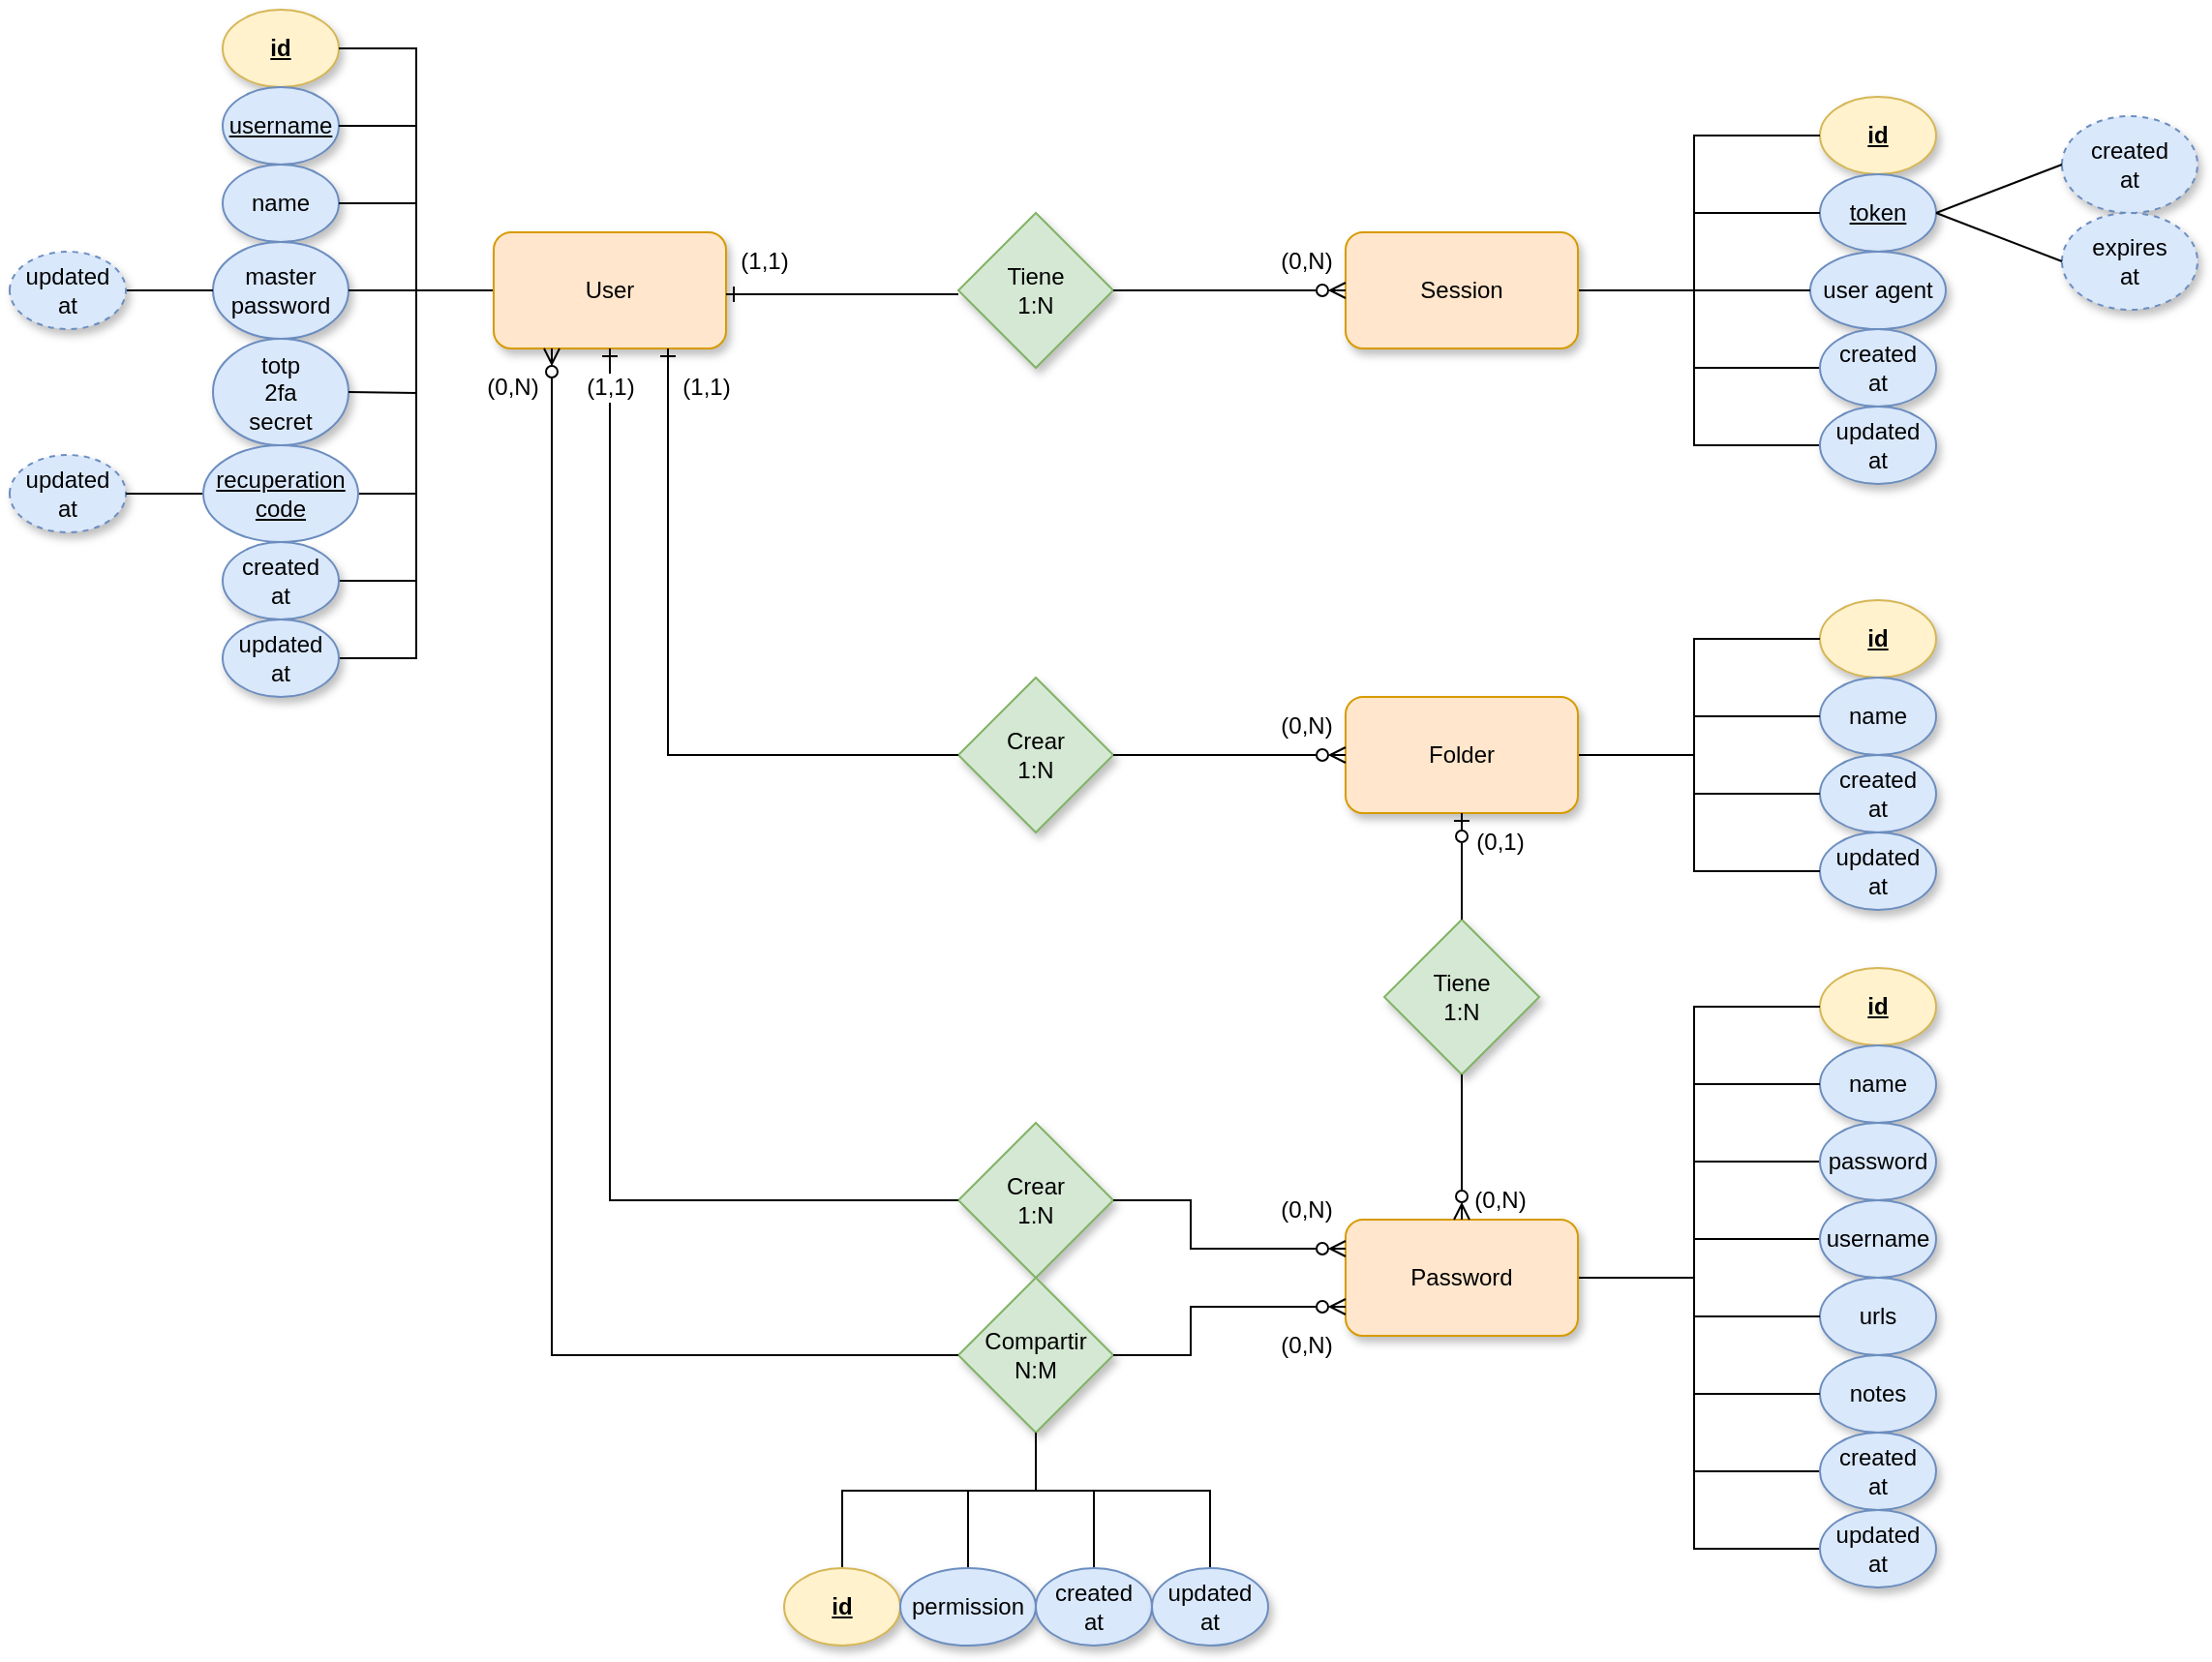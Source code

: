 <mxfile version="26.2.13">
  <diagram name="Página-1" id="HhtQjIhKFEfLpziX8jUD">
    <mxGraphModel dx="3385" dy="1362" grid="1" gridSize="10" guides="1" tooltips="1" connect="1" arrows="1" fold="1" page="1" pageScale="1" pageWidth="827" pageHeight="1169" background="light-dark(#FFFFFF,#121212)" math="0" shadow="0">
      <root>
        <mxCell id="0" />
        <mxCell id="1" parent="0" />
        <mxCell id="uKW5IKUN8tZTgDCjG-Rx-1" value="id" style="ellipse;whiteSpace=wrap;html=1;fontStyle=5;fillColor=#fff2cc;strokeColor=#d6b656;shadow=1;" parent="1" vertex="1">
          <mxGeometry x="80" y="75" width="60" height="40" as="geometry" />
        </mxCell>
        <mxCell id="uKW5IKUN8tZTgDCjG-Rx-3" value="&lt;u&gt;username&lt;/u&gt;" style="ellipse;whiteSpace=wrap;html=1;fillColor=#dae8fc;strokeColor=#6c8ebf;shadow=1;" parent="1" vertex="1">
          <mxGeometry x="80" y="115" width="60" height="40" as="geometry" />
        </mxCell>
        <mxCell id="uKW5IKUN8tZTgDCjG-Rx-4" value="name" style="ellipse;whiteSpace=wrap;html=1;fillColor=#dae8fc;strokeColor=#6c8ebf;shadow=1;" parent="1" vertex="1">
          <mxGeometry x="80" y="155" width="60" height="40" as="geometry" />
        </mxCell>
        <mxCell id="uKW5IKUN8tZTgDCjG-Rx-6" value="master&lt;div&gt;password&lt;/div&gt;" style="ellipse;whiteSpace=wrap;html=1;fillColor=#dae8fc;strokeColor=#6c8ebf;shadow=1;" parent="1" vertex="1">
          <mxGeometry x="75" y="195" width="70" height="50" as="geometry" />
        </mxCell>
        <mxCell id="uKW5IKUN8tZTgDCjG-Rx-15" style="edgeStyle=orthogonalEdgeStyle;rounded=0;orthogonalLoop=1;jettySize=auto;html=1;exitX=0;exitY=0.5;exitDx=0;exitDy=0;strokeColor=default;endArrow=none;startFill=0;" parent="1" source="uKW5IKUN8tZTgDCjG-Rx-12" edge="1">
          <mxGeometry relative="1" as="geometry">
            <mxPoint x="180" y="220" as="targetPoint" />
          </mxGeometry>
        </mxCell>
        <mxCell id="uKW5IKUN8tZTgDCjG-Rx-12" value="User" style="rounded=1;whiteSpace=wrap;html=1;fillColor=#ffe6cc;strokeColor=#d79b00;shadow=1;" parent="1" vertex="1">
          <mxGeometry x="220" y="190" width="120" height="60" as="geometry" />
        </mxCell>
        <mxCell id="uKW5IKUN8tZTgDCjG-Rx-16" value="" style="endArrow=none;html=1;rounded=0;entryX=1;entryY=0.5;entryDx=0;entryDy=0;strokeColor=default;" parent="1" target="uKW5IKUN8tZTgDCjG-Rx-1" edge="1">
          <mxGeometry width="50" height="50" relative="1" as="geometry">
            <mxPoint x="180" y="240" as="sourcePoint" />
            <mxPoint x="220" y="90" as="targetPoint" />
            <Array as="points">
              <mxPoint x="180" y="95" />
            </Array>
          </mxGeometry>
        </mxCell>
        <mxCell id="uKW5IKUN8tZTgDCjG-Rx-17" value="" style="endArrow=none;html=1;rounded=0;entryX=1;entryY=0.5;entryDx=0;entryDy=0;strokeColor=default;" parent="1" target="uKW5IKUN8tZTgDCjG-Rx-6" edge="1">
          <mxGeometry width="50" height="50" relative="1" as="geometry">
            <mxPoint x="180" y="220" as="sourcePoint" />
            <mxPoint x="440" y="30" as="targetPoint" />
            <Array as="points" />
          </mxGeometry>
        </mxCell>
        <mxCell id="uKW5IKUN8tZTgDCjG-Rx-18" value="" style="endArrow=none;html=1;rounded=0;entryX=0;entryY=0.5;entryDx=0;entryDy=0;exitX=0;exitY=0.5;exitDx=0;exitDy=0;strokeColor=default;" parent="1" source="uKW5IKUN8tZTgDCjG-Rx-6" target="YjX0jD_oHu2AztBoUwx--14" edge="1">
          <mxGeometry width="50" height="50" relative="1" as="geometry">
            <mxPoint x="180" y="240" as="sourcePoint" />
            <mxPoint x="20" y="165" as="targetPoint" />
            <Array as="points" />
          </mxGeometry>
        </mxCell>
        <mxCell id="uKW5IKUN8tZTgDCjG-Rx-19" value="" style="endArrow=none;html=1;rounded=0;entryX=1;entryY=0.5;entryDx=0;entryDy=0;strokeColor=default;" parent="1" target="uKW5IKUN8tZTgDCjG-Rx-8" edge="1">
          <mxGeometry width="50" height="50" relative="1" as="geometry">
            <mxPoint x="180" y="295" as="sourcePoint" />
            <mxPoint x="460" y="105" as="targetPoint" />
            <Array as="points">
              <mxPoint x="180" y="325" />
            </Array>
          </mxGeometry>
        </mxCell>
        <mxCell id="uKW5IKUN8tZTgDCjG-Rx-21" value="" style="endArrow=none;html=1;rounded=0;entryX=1;entryY=0.5;entryDx=0;entryDy=0;strokeColor=default;" parent="1" target="uKW5IKUN8tZTgDCjG-Rx-11" edge="1">
          <mxGeometry width="50" height="50" relative="1" as="geometry">
            <mxPoint x="180" y="295" as="sourcePoint" />
            <mxPoint x="230" y="385" as="targetPoint" />
            <Array as="points">
              <mxPoint x="180" y="410" />
            </Array>
          </mxGeometry>
        </mxCell>
        <mxCell id="uKW5IKUN8tZTgDCjG-Rx-22" value="" style="endArrow=none;html=1;rounded=0;entryX=1;entryY=0.5;entryDx=0;entryDy=0;strokeColor=default;" parent="1" target="uKW5IKUN8tZTgDCjG-Rx-4" edge="1">
          <mxGeometry width="50" height="50" relative="1" as="geometry">
            <mxPoint x="180" y="240" as="sourcePoint" />
            <mxPoint x="140" y="120" as="targetPoint" />
            <Array as="points">
              <mxPoint x="180" y="175" />
            </Array>
          </mxGeometry>
        </mxCell>
        <mxCell id="uKW5IKUN8tZTgDCjG-Rx-23" value="" style="endArrow=none;html=1;rounded=0;entryX=1;entryY=0.5;entryDx=0;entryDy=0;strokeColor=default;" parent="1" target="uKW5IKUN8tZTgDCjG-Rx-3" edge="1">
          <mxGeometry width="50" height="50" relative="1" as="geometry">
            <mxPoint x="180" y="240" as="sourcePoint" />
            <mxPoint x="180" y="70" as="targetPoint" />
            <Array as="points">
              <mxPoint x="180" y="135" />
            </Array>
          </mxGeometry>
        </mxCell>
        <mxCell id="uKW5IKUN8tZTgDCjG-Rx-24" value="" style="endArrow=none;html=1;rounded=0;entryX=1;entryY=0.5;entryDx=0;entryDy=0;strokeColor=default;" parent="1" target="uKW5IKUN8tZTgDCjG-Rx-10" edge="1">
          <mxGeometry width="50" height="50" relative="1" as="geometry">
            <mxPoint x="180" y="220" as="sourcePoint" />
            <mxPoint x="270" y="525" as="targetPoint" />
            <Array as="points">
              <mxPoint x="180" y="370" />
            </Array>
          </mxGeometry>
        </mxCell>
        <mxCell id="uKW5IKUN8tZTgDCjG-Rx-25" value="id" style="ellipse;whiteSpace=wrap;html=1;direction=west;fontStyle=5;fillColor=#fff2cc;strokeColor=#d6b656;shadow=1;" parent="1" vertex="1">
          <mxGeometry x="905" y="120" width="60" height="40" as="geometry" />
        </mxCell>
        <mxCell id="uKW5IKUN8tZTgDCjG-Rx-26" value="&lt;u&gt;token&lt;/u&gt;" style="ellipse;whiteSpace=wrap;html=1;direction=west;fillColor=#dae8fc;strokeColor=#6c8ebf;shadow=1;" parent="1" vertex="1">
          <mxGeometry x="905" y="160" width="60" height="40" as="geometry" />
        </mxCell>
        <mxCell id="uKW5IKUN8tZTgDCjG-Rx-27" value="&lt;div&gt;created&lt;div&gt;at&lt;/div&gt;&lt;/div&gt;" style="ellipse;whiteSpace=wrap;html=1;direction=west;fillColor=#dae8fc;strokeColor=#6c8ebf;shadow=1;dashed=1;" parent="1" vertex="1">
          <mxGeometry x="1030" y="130" width="70" height="50" as="geometry" />
        </mxCell>
        <mxCell id="uKW5IKUN8tZTgDCjG-Rx-28" value="&lt;div&gt;expires&lt;/div&gt;&lt;div&gt;at&lt;/div&gt;" style="ellipse;whiteSpace=wrap;html=1;direction=west;fillColor=#dae8fc;strokeColor=#6c8ebf;shadow=1;dashed=1;" parent="1" vertex="1">
          <mxGeometry x="1030" y="180" width="70" height="50" as="geometry" />
        </mxCell>
        <mxCell id="uKW5IKUN8tZTgDCjG-Rx-34" style="edgeStyle=orthogonalEdgeStyle;rounded=0;orthogonalLoop=1;jettySize=auto;html=1;exitX=0;exitY=0.5;exitDx=0;exitDy=0;strokeColor=default;endArrow=none;startFill=0;" parent="1" source="uKW5IKUN8tZTgDCjG-Rx-35" edge="1">
          <mxGeometry relative="1" as="geometry">
            <mxPoint x="840" y="220" as="targetPoint" />
          </mxGeometry>
        </mxCell>
        <mxCell id="uKW5IKUN8tZTgDCjG-Rx-35" value="Session" style="rounded=1;whiteSpace=wrap;html=1;direction=west;fillColor=#ffe6cc;strokeColor=#d79b00;shadow=1;" parent="1" vertex="1">
          <mxGeometry x="660" y="190" width="120" height="60" as="geometry" />
        </mxCell>
        <mxCell id="uKW5IKUN8tZTgDCjG-Rx-36" value="" style="endArrow=none;html=1;rounded=0;entryX=1;entryY=0.5;entryDx=0;entryDy=0;strokeColor=default;" parent="1" target="uKW5IKUN8tZTgDCjG-Rx-25" edge="1">
          <mxGeometry width="50" height="50" relative="1" as="geometry">
            <mxPoint x="840" y="220" as="sourcePoint" />
            <mxPoint x="880" y="90" as="targetPoint" />
            <Array as="points">
              <mxPoint x="840" y="140" />
            </Array>
          </mxGeometry>
        </mxCell>
        <mxCell id="uKW5IKUN8tZTgDCjG-Rx-37" value="" style="endArrow=none;html=1;rounded=0;entryX=1;entryY=0.5;entryDx=0;entryDy=0;exitX=0;exitY=0.5;exitDx=0;exitDy=0;strokeColor=default;" parent="1" source="uKW5IKUN8tZTgDCjG-Rx-26" target="uKW5IKUN8tZTgDCjG-Rx-28" edge="1">
          <mxGeometry width="50" height="50" relative="1" as="geometry">
            <mxPoint x="1120" y="240" as="sourcePoint" />
            <mxPoint x="1100" y="-10" as="targetPoint" />
            <Array as="points" />
          </mxGeometry>
        </mxCell>
        <mxCell id="uKW5IKUN8tZTgDCjG-Rx-41" value="" style="endArrow=none;html=1;rounded=0;entryX=1;entryY=0.5;entryDx=0;entryDy=0;strokeColor=default;" parent="1" target="uKW5IKUN8tZTgDCjG-Rx-33" edge="1">
          <mxGeometry width="50" height="50" relative="1" as="geometry">
            <mxPoint x="840" y="220" as="sourcePoint" />
            <mxPoint x="890" y="330" as="targetPoint" />
            <Array as="points">
              <mxPoint x="840" y="300" />
            </Array>
          </mxGeometry>
        </mxCell>
        <mxCell id="uKW5IKUN8tZTgDCjG-Rx-42" value="" style="endArrow=none;html=1;rounded=0;entryX=1;entryY=0.5;entryDx=0;entryDy=0;exitX=0;exitY=0.5;exitDx=0;exitDy=0;strokeColor=default;" parent="1" source="uKW5IKUN8tZTgDCjG-Rx-26" target="uKW5IKUN8tZTgDCjG-Rx-27" edge="1">
          <mxGeometry width="50" height="50" relative="1" as="geometry">
            <mxPoint x="1100" y="50" as="sourcePoint" />
            <mxPoint x="800" y="80" as="targetPoint" />
            <Array as="points" />
          </mxGeometry>
        </mxCell>
        <mxCell id="uKW5IKUN8tZTgDCjG-Rx-43" value="" style="endArrow=none;html=1;rounded=0;entryX=1;entryY=0.5;entryDx=0;entryDy=0;exitX=1;exitY=0.5;exitDx=0;exitDy=0;strokeColor=default;" parent="1" target="uKW5IKUN8tZTgDCjG-Rx-26" edge="1">
          <mxGeometry width="50" height="50" relative="1" as="geometry">
            <mxPoint x="840" y="240" as="sourcePoint" />
            <mxPoint x="840" y="70" as="targetPoint" />
            <Array as="points">
              <mxPoint x="840" y="220" />
              <mxPoint x="840" y="180" />
            </Array>
          </mxGeometry>
        </mxCell>
        <mxCell id="uKW5IKUN8tZTgDCjG-Rx-44" value="" style="endArrow=none;html=1;rounded=0;entryX=1;entryY=0.5;entryDx=0;entryDy=0;strokeColor=default;" parent="1" target="uKW5IKUN8tZTgDCjG-Rx-32" edge="1">
          <mxGeometry width="50" height="50" relative="1" as="geometry">
            <mxPoint x="840" y="260" as="sourcePoint" />
            <mxPoint x="930" y="470" as="targetPoint" />
            <Array as="points" />
          </mxGeometry>
        </mxCell>
        <mxCell id="uKW5IKUN8tZTgDCjG-Rx-45" value="Tiene&lt;div&gt;1:N&lt;/div&gt;" style="rhombus;whiteSpace=wrap;html=1;fillColor=#d5e8d4;strokeColor=#82b366;shadow=1;" parent="1" vertex="1">
          <mxGeometry x="460" y="180" width="80" height="80" as="geometry" />
        </mxCell>
        <mxCell id="uKW5IKUN8tZTgDCjG-Rx-46" value="" style="endArrow=ERone;html=1;rounded=0;entryX=1;entryY=0.5;entryDx=0;entryDy=0;endFill=0;strokeColor=default;" parent="1" edge="1">
          <mxGeometry width="50" height="50" relative="1" as="geometry">
            <mxPoint x="460" y="222.0" as="sourcePoint" />
            <mxPoint x="340" y="222.0" as="targetPoint" />
          </mxGeometry>
        </mxCell>
        <mxCell id="uKW5IKUN8tZTgDCjG-Rx-48" value="" style="endArrow=ERzeroToMany;html=1;rounded=0;entryX=1;entryY=0.5;entryDx=0;entryDy=0;exitX=1;exitY=0.5;exitDx=0;exitDy=0;endFill=0;strokeColor=default;" parent="1" source="uKW5IKUN8tZTgDCjG-Rx-45" target="uKW5IKUN8tZTgDCjG-Rx-35" edge="1">
          <mxGeometry width="50" height="50" relative="1" as="geometry">
            <mxPoint x="470" y="230" as="sourcePoint" />
            <mxPoint x="350" y="230" as="targetPoint" />
          </mxGeometry>
        </mxCell>
        <mxCell id="uKW5IKUN8tZTgDCjG-Rx-50" value="(0,N)" style="text;html=1;align=center;verticalAlign=middle;whiteSpace=wrap;rounded=0;" parent="1" vertex="1">
          <mxGeometry x="610" y="190" width="60" height="30" as="geometry" />
        </mxCell>
        <mxCell id="uKW5IKUN8tZTgDCjG-Rx-52" value="id" style="ellipse;whiteSpace=wrap;html=1;direction=west;fontStyle=5;fillColor=#fff2cc;strokeColor=#d6b656;shadow=1;" parent="1" vertex="1">
          <mxGeometry x="905" y="380" width="60" height="40" as="geometry" />
        </mxCell>
        <mxCell id="uKW5IKUN8tZTgDCjG-Rx-53" value="name" style="ellipse;whiteSpace=wrap;html=1;direction=west;fillColor=#dae8fc;strokeColor=#6c8ebf;shadow=1;" parent="1" vertex="1">
          <mxGeometry x="905" y="420" width="60" height="40" as="geometry" />
        </mxCell>
        <mxCell id="uKW5IKUN8tZTgDCjG-Rx-56" value="created&lt;div&gt;at&lt;/div&gt;" style="ellipse;whiteSpace=wrap;html=1;direction=west;fillColor=#dae8fc;strokeColor=#6c8ebf;shadow=1;" parent="1" vertex="1">
          <mxGeometry x="905" y="460" width="60" height="40" as="geometry" />
        </mxCell>
        <mxCell id="uKW5IKUN8tZTgDCjG-Rx-57" value="updated&lt;div&gt;at&lt;/div&gt;" style="ellipse;whiteSpace=wrap;html=1;direction=west;fillColor=#dae8fc;strokeColor=#6c8ebf;shadow=1;" parent="1" vertex="1">
          <mxGeometry x="905" y="500" width="60" height="40" as="geometry" />
        </mxCell>
        <mxCell id="uKW5IKUN8tZTgDCjG-Rx-58" style="edgeStyle=orthogonalEdgeStyle;rounded=0;orthogonalLoop=1;jettySize=auto;html=1;exitX=0;exitY=0.5;exitDx=0;exitDy=0;strokeColor=default;endArrow=none;startFill=0;" parent="1" source="uKW5IKUN8tZTgDCjG-Rx-59" edge="1">
          <mxGeometry relative="1" as="geometry">
            <mxPoint x="840" y="460" as="targetPoint" />
          </mxGeometry>
        </mxCell>
        <mxCell id="uKW5IKUN8tZTgDCjG-Rx-59" value="Folder" style="rounded=1;whiteSpace=wrap;html=1;direction=west;fillColor=#ffe6cc;strokeColor=#d79b00;shadow=1;" parent="1" vertex="1">
          <mxGeometry x="660" y="430" width="120" height="60" as="geometry" />
        </mxCell>
        <mxCell id="uKW5IKUN8tZTgDCjG-Rx-60" value="" style="endArrow=none;html=1;rounded=0;entryX=1;entryY=0.5;entryDx=0;entryDy=0;exitX=1;exitY=0.5;exitDx=0;exitDy=0;strokeColor=default;" parent="1" target="uKW5IKUN8tZTgDCjG-Rx-52" edge="1">
          <mxGeometry width="50" height="50" relative="1" as="geometry">
            <mxPoint x="840" y="480" as="sourcePoint" />
            <mxPoint x="880" y="330" as="targetPoint" />
            <Array as="points">
              <mxPoint x="840" y="400" />
            </Array>
          </mxGeometry>
        </mxCell>
        <mxCell id="uKW5IKUN8tZTgDCjG-Rx-62" value="" style="endArrow=none;html=1;rounded=0;entryX=1;entryY=0.5;entryDx=0;entryDy=0;exitX=1;exitY=0.5;exitDx=0;exitDy=0;strokeColor=default;" parent="1" target="uKW5IKUN8tZTgDCjG-Rx-57" edge="1">
          <mxGeometry width="50" height="50" relative="1" as="geometry">
            <mxPoint x="840" y="480" as="sourcePoint" />
            <mxPoint x="890" y="570" as="targetPoint" />
            <Array as="points">
              <mxPoint x="840" y="520" />
            </Array>
          </mxGeometry>
        </mxCell>
        <mxCell id="uKW5IKUN8tZTgDCjG-Rx-64" value="" style="endArrow=none;html=1;rounded=0;entryX=1;entryY=0.5;entryDx=0;entryDy=0;exitX=1;exitY=0.5;exitDx=0;exitDy=0;strokeColor=default;" parent="1" target="uKW5IKUN8tZTgDCjG-Rx-53" edge="1">
          <mxGeometry width="50" height="50" relative="1" as="geometry">
            <mxPoint x="840" y="480" as="sourcePoint" />
            <mxPoint x="840" y="310" as="targetPoint" />
            <Array as="points">
              <mxPoint x="840" y="440" />
            </Array>
          </mxGeometry>
        </mxCell>
        <mxCell id="uKW5IKUN8tZTgDCjG-Rx-65" value="" style="endArrow=none;html=1;rounded=0;entryX=1;entryY=0.5;entryDx=0;entryDy=0;exitX=1;exitY=0.5;exitDx=0;exitDy=0;strokeColor=default;" parent="1" target="uKW5IKUN8tZTgDCjG-Rx-56" edge="1">
          <mxGeometry width="50" height="50" relative="1" as="geometry">
            <mxPoint x="840" y="480" as="sourcePoint" />
            <mxPoint x="930" y="710" as="targetPoint" />
            <Array as="points" />
          </mxGeometry>
        </mxCell>
        <mxCell id="uKW5IKUN8tZTgDCjG-Rx-67" value="Crear&lt;div&gt;1:N&lt;/div&gt;" style="rhombus;whiteSpace=wrap;html=1;fillColor=#d5e8d4;strokeColor=#82b366;shadow=1;" parent="1" vertex="1">
          <mxGeometry x="460" y="420" width="80" height="80" as="geometry" />
        </mxCell>
        <mxCell id="uKW5IKUN8tZTgDCjG-Rx-68" value="" style="endArrow=ERone;html=1;rounded=0;exitX=0;exitY=0.5;exitDx=0;exitDy=0;entryX=0.75;entryY=1;entryDx=0;entryDy=0;endFill=0;strokeColor=default;" parent="1" source="uKW5IKUN8tZTgDCjG-Rx-67" target="uKW5IKUN8tZTgDCjG-Rx-12" edge="1">
          <mxGeometry width="50" height="50" relative="1" as="geometry">
            <mxPoint x="470" y="230" as="sourcePoint" />
            <mxPoint x="220" y="300" as="targetPoint" />
            <Array as="points">
              <mxPoint x="310" y="460" />
            </Array>
          </mxGeometry>
        </mxCell>
        <mxCell id="uKW5IKUN8tZTgDCjG-Rx-70" value="" style="endArrow=ERzeroToMany;html=1;rounded=0;exitX=1;exitY=0.5;exitDx=0;exitDy=0;entryX=1;entryY=0.5;entryDx=0;entryDy=0;endFill=0;strokeColor=default;" parent="1" source="uKW5IKUN8tZTgDCjG-Rx-67" target="uKW5IKUN8tZTgDCjG-Rx-59" edge="1">
          <mxGeometry width="50" height="50" relative="1" as="geometry">
            <mxPoint x="550" y="190" as="sourcePoint" />
            <mxPoint x="630" y="460" as="targetPoint" />
          </mxGeometry>
        </mxCell>
        <mxCell id="uKW5IKUN8tZTgDCjG-Rx-72" value="(0,N)" style="text;html=1;align=center;verticalAlign=middle;whiteSpace=wrap;rounded=0;" parent="1" vertex="1">
          <mxGeometry x="610" y="430" width="60" height="30" as="geometry" />
        </mxCell>
        <mxCell id="uKW5IKUN8tZTgDCjG-Rx-73" value="id" style="ellipse;whiteSpace=wrap;html=1;direction=west;fontStyle=5;fillColor=#fff2cc;strokeColor=#d6b656;shadow=1;" parent="1" vertex="1">
          <mxGeometry x="905" y="570" width="60" height="40" as="geometry" />
        </mxCell>
        <mxCell id="uKW5IKUN8tZTgDCjG-Rx-74" value="name" style="ellipse;whiteSpace=wrap;html=1;direction=west;fillColor=#dae8fc;strokeColor=#6c8ebf;shadow=1;" parent="1" vertex="1">
          <mxGeometry x="905" y="610" width="60" height="40" as="geometry" />
        </mxCell>
        <mxCell id="uKW5IKUN8tZTgDCjG-Rx-79" style="edgeStyle=orthogonalEdgeStyle;rounded=0;orthogonalLoop=1;jettySize=auto;html=1;exitX=0;exitY=0.5;exitDx=0;exitDy=0;strokeColor=default;endArrow=none;startFill=0;" parent="1" source="uKW5IKUN8tZTgDCjG-Rx-80" edge="1">
          <mxGeometry relative="1" as="geometry">
            <mxPoint x="840" y="730" as="targetPoint" />
          </mxGeometry>
        </mxCell>
        <mxCell id="uKW5IKUN8tZTgDCjG-Rx-80" value="Password" style="rounded=1;whiteSpace=wrap;html=1;direction=west;fillColor=#ffe6cc;strokeColor=#d79b00;shadow=1;" parent="1" vertex="1">
          <mxGeometry x="660" y="700" width="120" height="60" as="geometry" />
        </mxCell>
        <mxCell id="uKW5IKUN8tZTgDCjG-Rx-81" value="" style="endArrow=none;html=1;rounded=0;entryX=1;entryY=0.5;entryDx=0;entryDy=0;exitX=1;exitY=0.5;exitDx=0;exitDy=0;strokeColor=default;" parent="1" target="uKW5IKUN8tZTgDCjG-Rx-73" edge="1">
          <mxGeometry width="50" height="50" relative="1" as="geometry">
            <mxPoint x="840" y="750" as="sourcePoint" />
            <mxPoint x="880" y="600" as="targetPoint" />
            <Array as="points">
              <mxPoint x="840" y="590" />
            </Array>
          </mxGeometry>
        </mxCell>
        <mxCell id="uKW5IKUN8tZTgDCjG-Rx-82" value="" style="endArrow=none;html=1;rounded=0;entryX=1;entryY=0.5;entryDx=0;entryDy=0;strokeColor=default;" parent="1" target="uKW5IKUN8tZTgDCjG-Rx-105" edge="1">
          <mxGeometry width="50" height="50" relative="1" as="geometry">
            <mxPoint x="840" y="710" as="sourcePoint" />
            <mxPoint x="900.0" y="755" as="targetPoint" />
            <Array as="points" />
          </mxGeometry>
        </mxCell>
        <mxCell id="uKW5IKUN8tZTgDCjG-Rx-83" value="" style="endArrow=none;html=1;rounded=0;entryX=1;entryY=0.5;entryDx=0;entryDy=0;exitX=1;exitY=0.5;exitDx=0;exitDy=0;strokeColor=default;" parent="1" target="uKW5IKUN8tZTgDCjG-Rx-78" edge="1">
          <mxGeometry width="50" height="50" relative="1" as="geometry">
            <mxPoint x="840" y="750" as="sourcePoint" />
            <mxPoint x="890" y="840" as="targetPoint" />
            <Array as="points">
              <mxPoint x="840" y="870" />
            </Array>
          </mxGeometry>
        </mxCell>
        <mxCell id="uKW5IKUN8tZTgDCjG-Rx-84" value="" style="endArrow=none;html=1;rounded=0;entryX=1;entryY=0.5;entryDx=0;entryDy=0;exitX=1;exitY=0.5;exitDx=0;exitDy=0;strokeColor=default;" parent="1" target="uKW5IKUN8tZTgDCjG-Rx-104" edge="1">
          <mxGeometry width="50" height="50" relative="1" as="geometry">
            <mxPoint x="840" y="750" as="sourcePoint" />
            <mxPoint x="900.0" y="705" as="targetPoint" />
            <Array as="points">
              <mxPoint x="840" y="670" />
            </Array>
          </mxGeometry>
        </mxCell>
        <mxCell id="uKW5IKUN8tZTgDCjG-Rx-85" value="" style="endArrow=none;html=1;rounded=0;entryX=1;entryY=0.5;entryDx=0;entryDy=0;exitX=1;exitY=0.5;exitDx=0;exitDy=0;strokeColor=default;" parent="1" target="uKW5IKUN8tZTgDCjG-Rx-74" edge="1">
          <mxGeometry width="50" height="50" relative="1" as="geometry">
            <mxPoint x="840" y="750" as="sourcePoint" />
            <mxPoint x="840" y="580" as="targetPoint" />
            <Array as="points">
              <mxPoint x="840" y="630" />
            </Array>
          </mxGeometry>
        </mxCell>
        <mxCell id="uKW5IKUN8tZTgDCjG-Rx-86" value="" style="endArrow=none;html=1;rounded=0;entryX=1;entryY=0.5;entryDx=0;entryDy=0;exitX=1;exitY=0.5;exitDx=0;exitDy=0;strokeColor=default;" parent="1" target="uKW5IKUN8tZTgDCjG-Rx-77" edge="1">
          <mxGeometry width="50" height="50" relative="1" as="geometry">
            <mxPoint x="840" y="750" as="sourcePoint" />
            <mxPoint x="930" y="980" as="targetPoint" />
            <Array as="points">
              <mxPoint x="840" y="830" />
            </Array>
          </mxGeometry>
        </mxCell>
        <mxCell id="uKW5IKUN8tZTgDCjG-Rx-87" value="Crear&lt;div&gt;1:N&lt;/div&gt;" style="rhombus;whiteSpace=wrap;html=1;fillColor=#d5e8d4;strokeColor=#82b366;shadow=1;" parent="1" vertex="1">
          <mxGeometry x="460" y="650" width="80" height="80" as="geometry" />
        </mxCell>
        <mxCell id="uKW5IKUN8tZTgDCjG-Rx-88" value="" style="endArrow=ERone;html=1;rounded=0;exitX=0;exitY=0.5;exitDx=0;exitDy=0;entryX=0.5;entryY=1;entryDx=0;entryDy=0;endFill=0;strokeColor=default;" parent="1" source="uKW5IKUN8tZTgDCjG-Rx-87" target="uKW5IKUN8tZTgDCjG-Rx-12" edge="1">
          <mxGeometry width="50" height="50" relative="1" as="geometry">
            <mxPoint x="470" y="470" as="sourcePoint" />
            <mxPoint x="320" y="260" as="targetPoint" />
            <Array as="points">
              <mxPoint x="280" y="690" />
            </Array>
          </mxGeometry>
        </mxCell>
        <mxCell id="YjX0jD_oHu2AztBoUwx--20" value="&lt;font style=&quot;font-size: 12px;&quot;&gt;(1,1)&lt;/font&gt;" style="edgeLabel;html=1;align=center;verticalAlign=middle;resizable=0;points=[];" parent="uKW5IKUN8tZTgDCjG-Rx-88" vertex="1" connectable="0">
          <mxGeometry x="0.926" relative="1" as="geometry">
            <mxPoint y="-3" as="offset" />
          </mxGeometry>
        </mxCell>
        <mxCell id="uKW5IKUN8tZTgDCjG-Rx-98" value="" style="endArrow=ERzeroToMany;html=1;rounded=0;exitX=1;exitY=0.5;exitDx=0;exitDy=0;entryX=1;entryY=0.75;entryDx=0;entryDy=0;endFill=0;strokeColor=default;" parent="1" source="uKW5IKUN8tZTgDCjG-Rx-87" target="uKW5IKUN8tZTgDCjG-Rx-80" edge="1">
          <mxGeometry width="50" height="50" relative="1" as="geometry">
            <mxPoint x="550" y="500" as="sourcePoint" />
            <mxPoint x="670" y="500" as="targetPoint" />
            <Array as="points">
              <mxPoint x="580" y="690" />
              <mxPoint x="580" y="715" />
            </Array>
          </mxGeometry>
        </mxCell>
        <mxCell id="uKW5IKUN8tZTgDCjG-Rx-100" value="(0,N)" style="text;html=1;align=center;verticalAlign=middle;whiteSpace=wrap;rounded=0;" parent="1" vertex="1">
          <mxGeometry x="610" y="680" width="60" height="30" as="geometry" />
        </mxCell>
        <mxCell id="uKW5IKUN8tZTgDCjG-Rx-104" value="password" style="ellipse;whiteSpace=wrap;html=1;direction=west;fillColor=#dae8fc;strokeColor=#6c8ebf;shadow=1;" parent="1" vertex="1">
          <mxGeometry x="905" y="650" width="60" height="40" as="geometry" />
        </mxCell>
        <mxCell id="uKW5IKUN8tZTgDCjG-Rx-105" value="username" style="ellipse;whiteSpace=wrap;html=1;direction=west;fillColor=#dae8fc;strokeColor=#6c8ebf;shadow=1;" parent="1" vertex="1">
          <mxGeometry x="905" y="690" width="60" height="40" as="geometry" />
        </mxCell>
        <mxCell id="uKW5IKUN8tZTgDCjG-Rx-106" value="urls" style="ellipse;whiteSpace=wrap;html=1;direction=west;fillColor=#dae8fc;strokeColor=#6c8ebf;shadow=1;" parent="1" vertex="1">
          <mxGeometry x="905" y="730" width="60" height="40" as="geometry" />
        </mxCell>
        <mxCell id="uKW5IKUN8tZTgDCjG-Rx-107" value="notes" style="ellipse;whiteSpace=wrap;html=1;direction=west;fillColor=#dae8fc;strokeColor=#6c8ebf;shadow=1;" parent="1" vertex="1">
          <mxGeometry x="905" y="770" width="60" height="40" as="geometry" />
        </mxCell>
        <mxCell id="uKW5IKUN8tZTgDCjG-Rx-108" value="" style="endArrow=none;html=1;rounded=0;entryX=1;entryY=0.5;entryDx=0;entryDy=0;strokeColor=default;" parent="1" target="uKW5IKUN8tZTgDCjG-Rx-106" edge="1">
          <mxGeometry width="50" height="50" relative="1" as="geometry">
            <mxPoint x="840" y="750" as="sourcePoint" />
            <mxPoint x="915" y="720" as="targetPoint" />
            <Array as="points" />
          </mxGeometry>
        </mxCell>
        <mxCell id="uKW5IKUN8tZTgDCjG-Rx-109" value="" style="endArrow=none;html=1;rounded=0;entryX=1;entryY=0.5;entryDx=0;entryDy=0;strokeColor=default;" parent="1" target="uKW5IKUN8tZTgDCjG-Rx-107" edge="1">
          <mxGeometry width="50" height="50" relative="1" as="geometry">
            <mxPoint x="840" y="790" as="sourcePoint" />
            <mxPoint x="915" y="760" as="targetPoint" />
            <Array as="points" />
          </mxGeometry>
        </mxCell>
        <mxCell id="YjX0jD_oHu2AztBoUwx--1" value="Tiene&lt;div&gt;1:N&lt;/div&gt;" style="rhombus;whiteSpace=wrap;html=1;fillColor=#d5e8d4;strokeColor=#82b366;shadow=1;" parent="1" vertex="1">
          <mxGeometry x="680" y="545" width="80" height="80" as="geometry" />
        </mxCell>
        <mxCell id="YjX0jD_oHu2AztBoUwx--2" value="" style="endArrow=ERzeroToOne;html=1;rounded=0;exitX=0.5;exitY=0;exitDx=0;exitDy=0;entryX=0.5;entryY=0;entryDx=0;entryDy=0;endFill=0;strokeColor=default;" parent="1" source="YjX0jD_oHu2AztBoUwx--1" target="uKW5IKUN8tZTgDCjG-Rx-59" edge="1">
          <mxGeometry width="50" height="50" relative="1" as="geometry">
            <mxPoint x="460" y="560" as="sourcePoint" />
            <mxPoint x="580" y="560" as="targetPoint" />
          </mxGeometry>
        </mxCell>
        <mxCell id="YjX0jD_oHu2AztBoUwx--3" value="" style="endArrow=none;html=1;rounded=0;exitX=0.5;exitY=1;exitDx=0;exitDy=0;entryX=0.5;entryY=1;entryDx=0;entryDy=0;startArrow=ERzeroToMany;startFill=0;strokeColor=default;" parent="1" source="uKW5IKUN8tZTgDCjG-Rx-80" target="YjX0jD_oHu2AztBoUwx--1" edge="1">
          <mxGeometry width="50" height="50" relative="1" as="geometry">
            <mxPoint x="470" y="570" as="sourcePoint" />
            <mxPoint x="590" y="570" as="targetPoint" />
          </mxGeometry>
        </mxCell>
        <mxCell id="YjX0jD_oHu2AztBoUwx--4" value="(0,N)" style="text;html=1;align=center;verticalAlign=middle;whiteSpace=wrap;rounded=0;" parent="1" vertex="1">
          <mxGeometry x="710" y="675" width="60" height="30" as="geometry" />
        </mxCell>
        <mxCell id="YjX0jD_oHu2AztBoUwx--5" value="(0,1)" style="text;html=1;align=center;verticalAlign=middle;whiteSpace=wrap;rounded=0;" parent="1" vertex="1">
          <mxGeometry x="710" y="490" width="60" height="30" as="geometry" />
        </mxCell>
        <mxCell id="YjX0jD_oHu2AztBoUwx--7" value="Compartir&lt;div&gt;N:M&lt;/div&gt;" style="rhombus;whiteSpace=wrap;html=1;fillColor=#d5e8d4;strokeColor=#82b366;shadow=1;" parent="1" vertex="1">
          <mxGeometry x="460" y="730" width="80" height="80" as="geometry" />
        </mxCell>
        <mxCell id="YjX0jD_oHu2AztBoUwx--9" value="" style="endArrow=ERzeroToMany;html=1;rounded=0;exitX=1;exitY=0.5;exitDx=0;exitDy=0;entryX=1;entryY=0.25;entryDx=0;entryDy=0;endFill=0;strokeColor=default;" parent="1" source="YjX0jD_oHu2AztBoUwx--7" target="uKW5IKUN8tZTgDCjG-Rx-80" edge="1">
          <mxGeometry width="50" height="50" relative="1" as="geometry">
            <mxPoint x="550" y="700" as="sourcePoint" />
            <mxPoint x="670" y="725" as="targetPoint" />
            <Array as="points">
              <mxPoint x="580" y="770" />
              <mxPoint x="580" y="745" />
            </Array>
          </mxGeometry>
        </mxCell>
        <mxCell id="YjX0jD_oHu2AztBoUwx--10" value="" style="endArrow=ERzeroToMany;html=1;rounded=0;exitX=0;exitY=0.5;exitDx=0;exitDy=0;entryX=0.25;entryY=1;entryDx=0;entryDy=0;endFill=0;strokeColor=default;" parent="1" source="YjX0jD_oHu2AztBoUwx--7" target="uKW5IKUN8tZTgDCjG-Rx-12" edge="1">
          <mxGeometry width="50" height="50" relative="1" as="geometry">
            <mxPoint x="420" y="720" as="sourcePoint" />
            <mxPoint x="240" y="280" as="targetPoint" />
            <Array as="points">
              <mxPoint x="250" y="770" />
            </Array>
          </mxGeometry>
        </mxCell>
        <mxCell id="YjX0jD_oHu2AztBoUwx--11" value="(0,N)" style="text;html=1;align=center;verticalAlign=middle;whiteSpace=wrap;rounded=0;shadow=0;" parent="1" vertex="1">
          <mxGeometry x="610" y="750" width="60" height="30" as="geometry" />
        </mxCell>
        <mxCell id="YjX0jD_oHu2AztBoUwx--14" value="updated&lt;div&gt;at&lt;/div&gt;" style="ellipse;whiteSpace=wrap;html=1;direction=west;fillColor=#dae8fc;strokeColor=#6c8ebf;shadow=1;dashed=1;" parent="1" vertex="1">
          <mxGeometry x="-30" y="200" width="60" height="40" as="geometry" />
        </mxCell>
        <mxCell id="YjX0jD_oHu2AztBoUwx--16" value="updated&lt;div&gt;at&lt;/div&gt;" style="ellipse;whiteSpace=wrap;html=1;direction=west;fillColor=#dae8fc;strokeColor=#6c8ebf;shadow=1;dashed=1;" parent="1" vertex="1">
          <mxGeometry x="-30" y="305" width="60" height="40" as="geometry" />
        </mxCell>
        <mxCell id="YjX0jD_oHu2AztBoUwx--17" value="" style="endArrow=none;html=1;rounded=0;entryX=0;entryY=0.5;entryDx=0;entryDy=0;exitX=0;exitY=0.5;exitDx=0;exitDy=0;strokeColor=default;" parent="1" source="uKW5IKUN8tZTgDCjG-Rx-8" target="YjX0jD_oHu2AztBoUwx--16" edge="1">
          <mxGeometry width="50" height="50" relative="1" as="geometry">
            <mxPoint x="85" y="285" as="sourcePoint" />
            <mxPoint x="40" y="285" as="targetPoint" />
            <Array as="points" />
          </mxGeometry>
        </mxCell>
        <mxCell id="YjX0jD_oHu2AztBoUwx--23" value="(1,1)" style="text;html=1;align=center;verticalAlign=middle;whiteSpace=wrap;rounded=0;" parent="1" vertex="1">
          <mxGeometry x="300" y="255" width="60" height="30" as="geometry" />
        </mxCell>
        <mxCell id="YjX0jD_oHu2AztBoUwx--24" value="(1,1)" style="text;html=1;align=center;verticalAlign=middle;whiteSpace=wrap;rounded=0;" parent="1" vertex="1">
          <mxGeometry x="330" y="190" width="60" height="30" as="geometry" />
        </mxCell>
        <mxCell id="YjX0jD_oHu2AztBoUwx--25" value="(0,N)" style="text;html=1;align=center;verticalAlign=middle;whiteSpace=wrap;rounded=0;" parent="1" vertex="1">
          <mxGeometry x="200" y="255" width="60" height="30" as="geometry" />
        </mxCell>
        <mxCell id="LC9g6RfBAbIn-uIwuaNV-33" value="" style="endArrow=none;html=1;rounded=0;exitX=0.5;exitY=1;exitDx=0;exitDy=0;strokeColor=default;" parent="1" source="YjX0jD_oHu2AztBoUwx--7" edge="1">
          <mxGeometry width="50" height="50" relative="1" as="geometry">
            <mxPoint x="850" y="720" as="sourcePoint" />
            <mxPoint x="500" y="840" as="targetPoint" />
            <Array as="points" />
          </mxGeometry>
        </mxCell>
        <mxCell id="LC9g6RfBAbIn-uIwuaNV-37" value="" style="endArrow=none;html=1;rounded=0;entryX=0.5;entryY=1;entryDx=0;entryDy=0;strokeColor=default;" parent="1" target="LC9g6RfBAbIn-uIwuaNV-41" edge="1">
          <mxGeometry width="50" height="50" relative="1" as="geometry">
            <mxPoint x="500" y="840" as="sourcePoint" />
            <mxPoint x="400" y="880" as="targetPoint" />
            <Array as="points">
              <mxPoint x="400" y="840" />
            </Array>
          </mxGeometry>
        </mxCell>
        <mxCell id="LC9g6RfBAbIn-uIwuaNV-38" value="" style="endArrow=none;html=1;rounded=0;entryX=0.5;entryY=1;entryDx=0;entryDy=0;strokeColor=default;" parent="1" target="LC9g6RfBAbIn-uIwuaNV-32" edge="1">
          <mxGeometry width="50" height="50" relative="1" as="geometry">
            <mxPoint x="500" y="840" as="sourcePoint" />
            <mxPoint x="520" y="860" as="targetPoint" />
            <Array as="points">
              <mxPoint x="465" y="840" />
            </Array>
          </mxGeometry>
        </mxCell>
        <mxCell id="LC9g6RfBAbIn-uIwuaNV-39" value="" style="endArrow=none;html=1;rounded=0;entryX=0.5;entryY=1;entryDx=0;entryDy=0;strokeColor=default;" parent="1" target="LC9g6RfBAbIn-uIwuaNV-35" edge="1">
          <mxGeometry width="50" height="50" relative="1" as="geometry">
            <mxPoint x="500" y="840" as="sourcePoint" />
            <mxPoint x="475" y="890" as="targetPoint" />
            <Array as="points">
              <mxPoint x="530" y="840" />
            </Array>
          </mxGeometry>
        </mxCell>
        <mxCell id="LC9g6RfBAbIn-uIwuaNV-40" value="" style="endArrow=none;html=1;rounded=0;entryX=0.5;entryY=1;entryDx=0;entryDy=0;strokeColor=default;" parent="1" target="LC9g6RfBAbIn-uIwuaNV-36" edge="1">
          <mxGeometry width="50" height="50" relative="1" as="geometry">
            <mxPoint x="500" y="840" as="sourcePoint" />
            <mxPoint x="540" y="890" as="targetPoint" />
            <Array as="points">
              <mxPoint x="590" y="840" />
            </Array>
          </mxGeometry>
        </mxCell>
        <mxCell id="LC9g6RfBAbIn-uIwuaNV-41" value="id" style="ellipse;whiteSpace=wrap;html=1;direction=west;fontStyle=5;fillColor=#fff2cc;strokeColor=#d6b656;shadow=1;" parent="1" vertex="1">
          <mxGeometry x="370" y="880" width="60" height="40" as="geometry" />
        </mxCell>
        <mxCell id="LC9g6RfBAbIn-uIwuaNV-32" value="permission" style="ellipse;whiteSpace=wrap;html=1;direction=west;fillColor=#dae8fc;strokeColor=#6c8ebf;shadow=1;" parent="1" vertex="1">
          <mxGeometry x="430" y="880" width="70" height="40" as="geometry" />
        </mxCell>
        <mxCell id="LC9g6RfBAbIn-uIwuaNV-35" value="created&lt;div&gt;at&lt;/div&gt;" style="ellipse;whiteSpace=wrap;html=1;direction=west;fillColor=#dae8fc;strokeColor=#6c8ebf;shadow=1;" parent="1" vertex="1">
          <mxGeometry x="500" y="880" width="60" height="40" as="geometry" />
        </mxCell>
        <mxCell id="LC9g6RfBAbIn-uIwuaNV-36" value="updated&lt;div&gt;at&lt;/div&gt;" style="ellipse;whiteSpace=wrap;html=1;direction=west;fillColor=#dae8fc;strokeColor=#6c8ebf;shadow=1;" parent="1" vertex="1">
          <mxGeometry x="560" y="880" width="60" height="40" as="geometry" />
        </mxCell>
        <mxCell id="uKW5IKUN8tZTgDCjG-Rx-77" value="created&lt;div&gt;at&lt;/div&gt;" style="ellipse;whiteSpace=wrap;html=1;direction=west;fillColor=#dae8fc;strokeColor=#6c8ebf;shadow=1;" parent="1" vertex="1">
          <mxGeometry x="905" y="810" width="60" height="40" as="geometry" />
        </mxCell>
        <mxCell id="uKW5IKUN8tZTgDCjG-Rx-78" value="updated&lt;div&gt;at&lt;/div&gt;" style="ellipse;whiteSpace=wrap;html=1;direction=west;fillColor=#dae8fc;strokeColor=#6c8ebf;shadow=1;" parent="1" vertex="1">
          <mxGeometry x="905" y="850" width="60" height="40" as="geometry" />
        </mxCell>
        <mxCell id="1MgP9CScL9zWQSH3QE9m-1" value="user agent" style="ellipse;whiteSpace=wrap;html=1;fillColor=#dae8fc;strokeColor=#6c8ebf;shadow=1;" parent="1" vertex="1">
          <mxGeometry x="900" y="200" width="70" height="40" as="geometry" />
        </mxCell>
        <mxCell id="uKW5IKUN8tZTgDCjG-Rx-32" value="created&lt;div&gt;at&lt;/div&gt;" style="ellipse;whiteSpace=wrap;html=1;direction=west;fillColor=#dae8fc;strokeColor=#6c8ebf;shadow=1;" parent="1" vertex="1">
          <mxGeometry x="905" y="240" width="60" height="40" as="geometry" />
        </mxCell>
        <mxCell id="uKW5IKUN8tZTgDCjG-Rx-33" value="updated&lt;div&gt;at&lt;/div&gt;" style="ellipse;whiteSpace=wrap;html=1;direction=west;fillColor=#dae8fc;strokeColor=#6c8ebf;shadow=1;" parent="1" vertex="1">
          <mxGeometry x="905" y="280" width="60" height="40" as="geometry" />
        </mxCell>
        <mxCell id="GxYxsYi6kaWs8qBzHSwb-1" value="" style="endArrow=none;html=1;rounded=0;entryX=0;entryY=0.5;entryDx=0;entryDy=0;strokeColor=default;" parent="1" target="1MgP9CScL9zWQSH3QE9m-1" edge="1">
          <mxGeometry width="50" height="50" relative="1" as="geometry">
            <mxPoint x="840" y="220" as="sourcePoint" />
            <mxPoint x="915" y="330" as="targetPoint" />
            <Array as="points" />
          </mxGeometry>
        </mxCell>
        <mxCell id="VAyvjMSVb1vTu0FktA3v-2" value="totp&lt;br&gt;&lt;div&gt;2fa&lt;/div&gt;&lt;div&gt;secret&lt;/div&gt;" style="ellipse;whiteSpace=wrap;html=1;fillColor=#dae8fc;strokeColor=#6c8ebf;shadow=1;" vertex="1" parent="1">
          <mxGeometry x="75" y="245" width="70" height="55" as="geometry" />
        </mxCell>
        <mxCell id="VAyvjMSVb1vTu0FktA3v-4" value="" style="endArrow=none;html=1;rounded=0;entryX=1;entryY=0.5;entryDx=0;entryDy=0;strokeColor=default;" edge="1" parent="1" target="VAyvjMSVb1vTu0FktA3v-2">
          <mxGeometry width="50" height="50" relative="1" as="geometry">
            <mxPoint x="180" y="220" as="sourcePoint" />
            <mxPoint x="150" y="380" as="targetPoint" />
            <Array as="points">
              <mxPoint x="180" y="273" />
            </Array>
          </mxGeometry>
        </mxCell>
        <mxCell id="uKW5IKUN8tZTgDCjG-Rx-8" value="&lt;u&gt;recuperation&lt;/u&gt;&lt;div&gt;&lt;u&gt;code&lt;/u&gt;&lt;/div&gt;" style="ellipse;whiteSpace=wrap;html=1;fillColor=#dae8fc;strokeColor=#6c8ebf;" parent="1" vertex="1">
          <mxGeometry x="70" y="300" width="80" height="50" as="geometry" />
        </mxCell>
        <mxCell id="uKW5IKUN8tZTgDCjG-Rx-10" value="created&lt;div&gt;at&lt;/div&gt;" style="ellipse;whiteSpace=wrap;html=1;fillColor=#dae8fc;strokeColor=#6c8ebf;shadow=1;" parent="1" vertex="1">
          <mxGeometry x="80" y="350" width="60" height="40" as="geometry" />
        </mxCell>
        <mxCell id="uKW5IKUN8tZTgDCjG-Rx-11" value="updated&lt;div&gt;at&lt;/div&gt;" style="ellipse;whiteSpace=wrap;html=1;fillColor=#dae8fc;strokeColor=#6c8ebf;shadow=1;" parent="1" vertex="1">
          <mxGeometry x="80" y="390" width="60" height="40" as="geometry" />
        </mxCell>
      </root>
    </mxGraphModel>
  </diagram>
</mxfile>
